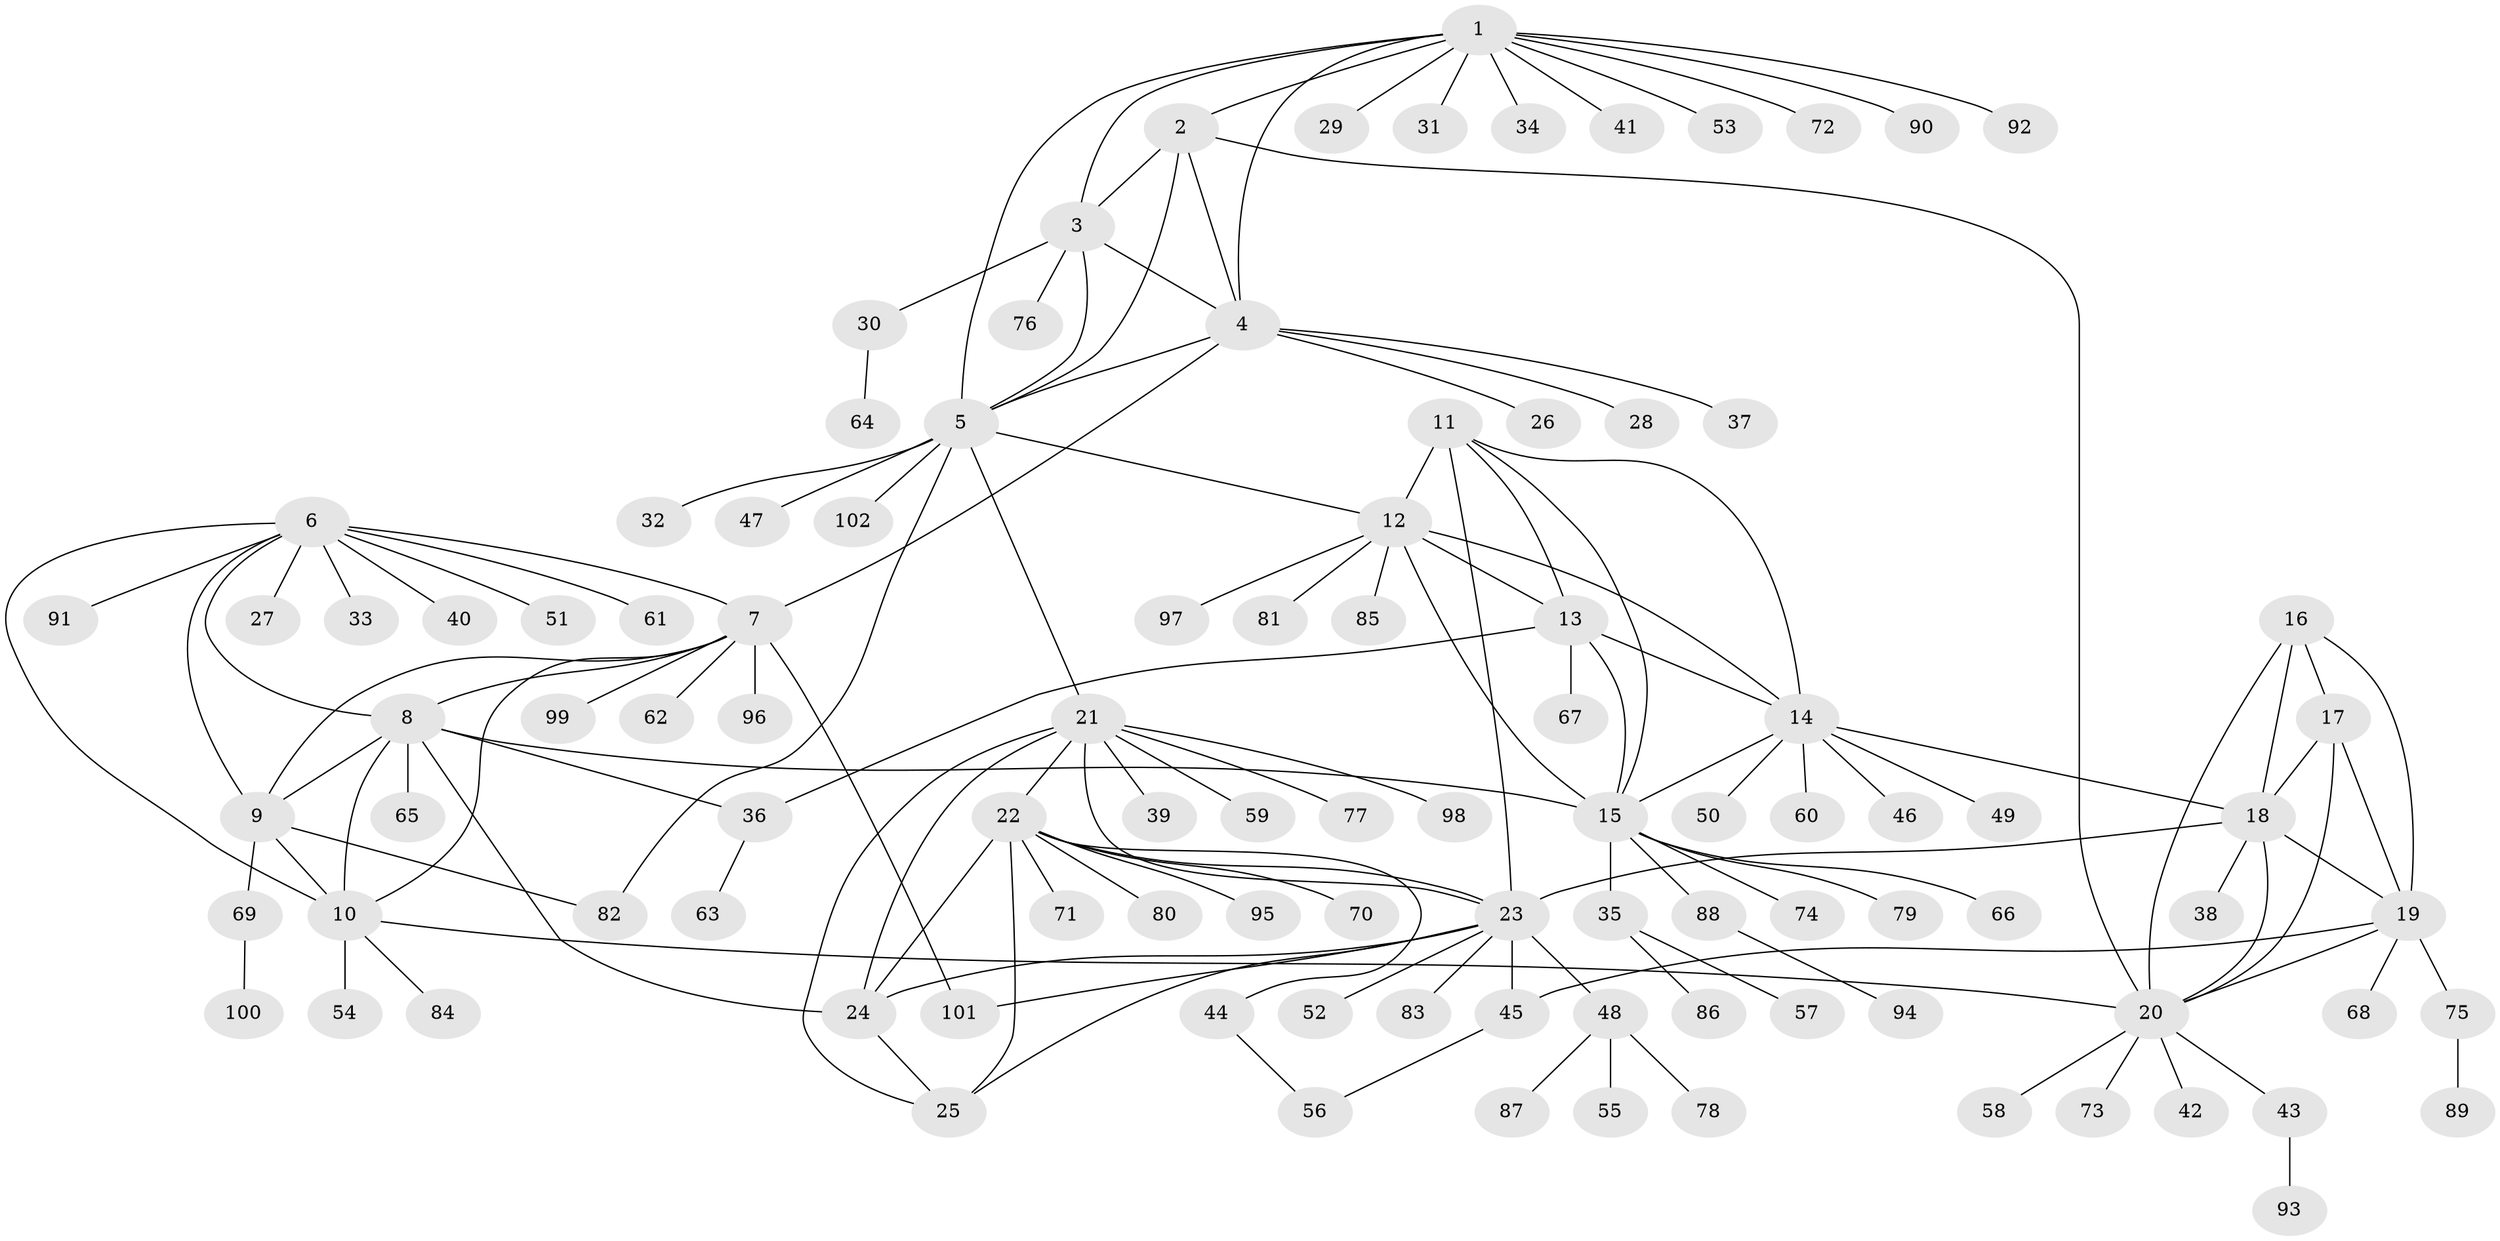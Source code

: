 // coarse degree distribution, {10: 0.058823529411764705, 8: 0.0196078431372549, 6: 0.0392156862745098, 5: 0.0392156862745098, 3: 0.0392156862745098, 11: 0.0196078431372549, 4: 0.058823529411764705, 7: 0.0196078431372549, 9: 0.0196078431372549, 2: 0.0392156862745098, 1: 0.6470588235294118}
// Generated by graph-tools (version 1.1) at 2025/19/03/04/25 18:19:33]
// undirected, 102 vertices, 142 edges
graph export_dot {
graph [start="1"]
  node [color=gray90,style=filled];
  1;
  2;
  3;
  4;
  5;
  6;
  7;
  8;
  9;
  10;
  11;
  12;
  13;
  14;
  15;
  16;
  17;
  18;
  19;
  20;
  21;
  22;
  23;
  24;
  25;
  26;
  27;
  28;
  29;
  30;
  31;
  32;
  33;
  34;
  35;
  36;
  37;
  38;
  39;
  40;
  41;
  42;
  43;
  44;
  45;
  46;
  47;
  48;
  49;
  50;
  51;
  52;
  53;
  54;
  55;
  56;
  57;
  58;
  59;
  60;
  61;
  62;
  63;
  64;
  65;
  66;
  67;
  68;
  69;
  70;
  71;
  72;
  73;
  74;
  75;
  76;
  77;
  78;
  79;
  80;
  81;
  82;
  83;
  84;
  85;
  86;
  87;
  88;
  89;
  90;
  91;
  92;
  93;
  94;
  95;
  96;
  97;
  98;
  99;
  100;
  101;
  102;
  1 -- 2;
  1 -- 3;
  1 -- 4;
  1 -- 5;
  1 -- 29;
  1 -- 31;
  1 -- 34;
  1 -- 41;
  1 -- 53;
  1 -- 72;
  1 -- 90;
  1 -- 92;
  2 -- 3;
  2 -- 4;
  2 -- 5;
  2 -- 20;
  3 -- 4;
  3 -- 5;
  3 -- 30;
  3 -- 76;
  4 -- 5;
  4 -- 7;
  4 -- 26;
  4 -- 28;
  4 -- 37;
  5 -- 12;
  5 -- 21;
  5 -- 32;
  5 -- 47;
  5 -- 82;
  5 -- 102;
  6 -- 7;
  6 -- 8;
  6 -- 9;
  6 -- 10;
  6 -- 27;
  6 -- 33;
  6 -- 40;
  6 -- 51;
  6 -- 61;
  6 -- 91;
  7 -- 8;
  7 -- 9;
  7 -- 10;
  7 -- 62;
  7 -- 96;
  7 -- 99;
  7 -- 101;
  8 -- 9;
  8 -- 10;
  8 -- 15;
  8 -- 24;
  8 -- 36;
  8 -- 65;
  9 -- 10;
  9 -- 69;
  9 -- 82;
  10 -- 20;
  10 -- 54;
  10 -- 84;
  11 -- 12;
  11 -- 13;
  11 -- 14;
  11 -- 15;
  11 -- 23;
  12 -- 13;
  12 -- 14;
  12 -- 15;
  12 -- 81;
  12 -- 85;
  12 -- 97;
  13 -- 14;
  13 -- 15;
  13 -- 36;
  13 -- 67;
  14 -- 15;
  14 -- 18;
  14 -- 46;
  14 -- 49;
  14 -- 50;
  14 -- 60;
  15 -- 35;
  15 -- 66;
  15 -- 74;
  15 -- 79;
  15 -- 88;
  16 -- 17;
  16 -- 18;
  16 -- 19;
  16 -- 20;
  17 -- 18;
  17 -- 19;
  17 -- 20;
  18 -- 19;
  18 -- 20;
  18 -- 23;
  18 -- 38;
  19 -- 20;
  19 -- 45;
  19 -- 68;
  19 -- 75;
  20 -- 42;
  20 -- 43;
  20 -- 58;
  20 -- 73;
  21 -- 22;
  21 -- 23;
  21 -- 24;
  21 -- 25;
  21 -- 39;
  21 -- 59;
  21 -- 77;
  21 -- 98;
  22 -- 23;
  22 -- 24;
  22 -- 25;
  22 -- 44;
  22 -- 70;
  22 -- 71;
  22 -- 80;
  22 -- 95;
  23 -- 24;
  23 -- 25;
  23 -- 45;
  23 -- 48;
  23 -- 52;
  23 -- 83;
  23 -- 101;
  24 -- 25;
  30 -- 64;
  35 -- 57;
  35 -- 86;
  36 -- 63;
  43 -- 93;
  44 -- 56;
  45 -- 56;
  48 -- 55;
  48 -- 78;
  48 -- 87;
  69 -- 100;
  75 -- 89;
  88 -- 94;
}
